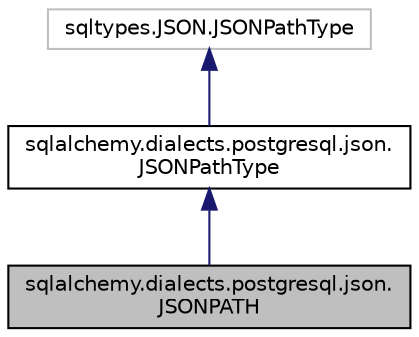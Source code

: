 digraph "sqlalchemy.dialects.postgresql.json.JSONPATH"
{
 // LATEX_PDF_SIZE
  edge [fontname="Helvetica",fontsize="10",labelfontname="Helvetica",labelfontsize="10"];
  node [fontname="Helvetica",fontsize="10",shape=record];
  Node1 [label="sqlalchemy.dialects.postgresql.json.\lJSONPATH",height=0.2,width=0.4,color="black", fillcolor="grey75", style="filled", fontcolor="black",tooltip=" "];
  Node2 -> Node1 [dir="back",color="midnightblue",fontsize="10",style="solid",fontname="Helvetica"];
  Node2 [label="sqlalchemy.dialects.postgresql.json.\lJSONPathType",height=0.2,width=0.4,color="black", fillcolor="white", style="filled",URL="$classsqlalchemy_1_1dialects_1_1postgresql_1_1json_1_1JSONPathType.html",tooltip=" "];
  Node3 -> Node2 [dir="back",color="midnightblue",fontsize="10",style="solid",fontname="Helvetica"];
  Node3 [label="sqltypes.JSON.JSONPathType",height=0.2,width=0.4,color="grey75", fillcolor="white", style="filled",tooltip=" "];
}
